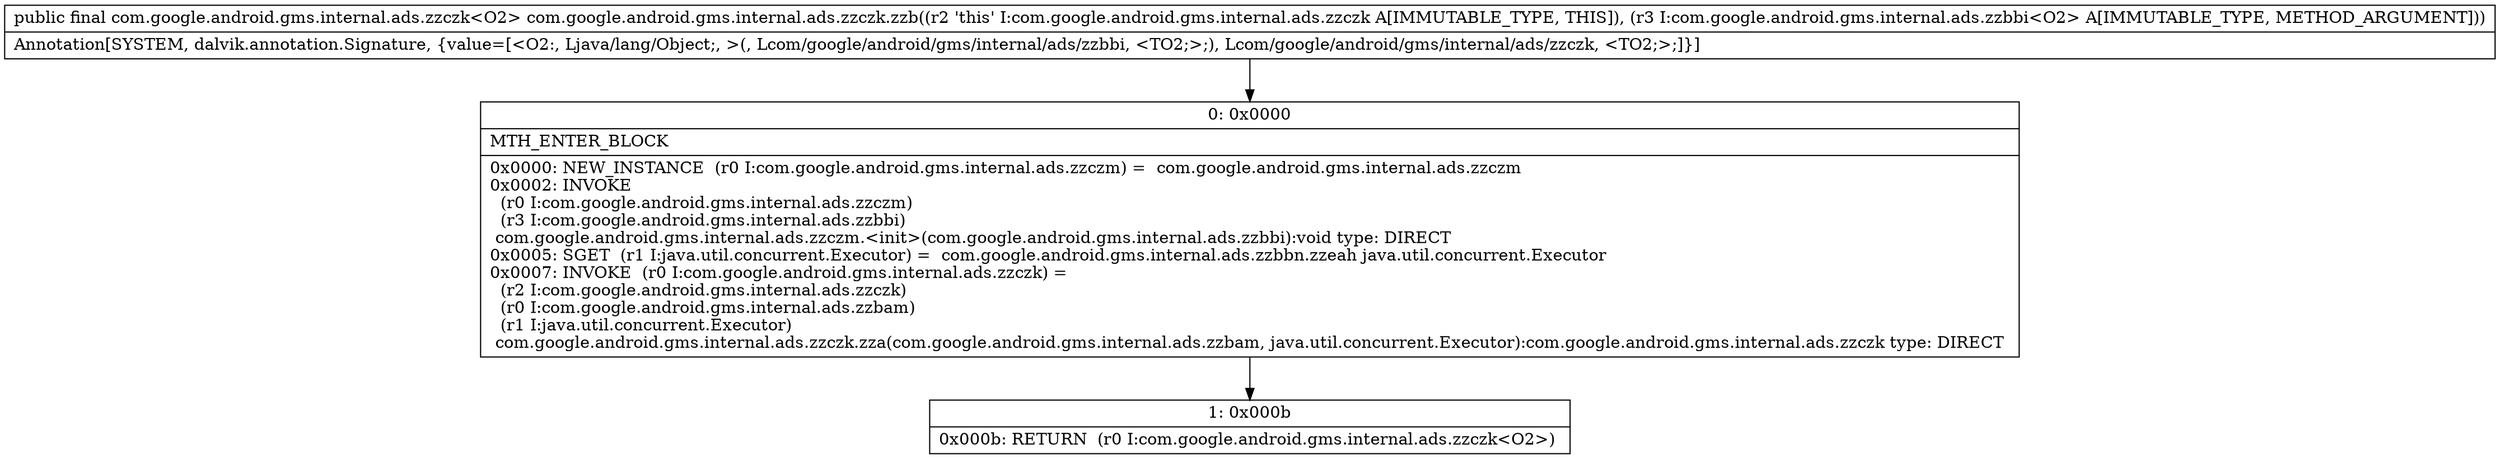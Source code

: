 digraph "CFG forcom.google.android.gms.internal.ads.zzczk.zzb(Lcom\/google\/android\/gms\/internal\/ads\/zzbbi;)Lcom\/google\/android\/gms\/internal\/ads\/zzczk;" {
Node_0 [shape=record,label="{0\:\ 0x0000|MTH_ENTER_BLOCK\l|0x0000: NEW_INSTANCE  (r0 I:com.google.android.gms.internal.ads.zzczm) =  com.google.android.gms.internal.ads.zzczm \l0x0002: INVOKE  \l  (r0 I:com.google.android.gms.internal.ads.zzczm)\l  (r3 I:com.google.android.gms.internal.ads.zzbbi)\l com.google.android.gms.internal.ads.zzczm.\<init\>(com.google.android.gms.internal.ads.zzbbi):void type: DIRECT \l0x0005: SGET  (r1 I:java.util.concurrent.Executor) =  com.google.android.gms.internal.ads.zzbbn.zzeah java.util.concurrent.Executor \l0x0007: INVOKE  (r0 I:com.google.android.gms.internal.ads.zzczk) = \l  (r2 I:com.google.android.gms.internal.ads.zzczk)\l  (r0 I:com.google.android.gms.internal.ads.zzbam)\l  (r1 I:java.util.concurrent.Executor)\l com.google.android.gms.internal.ads.zzczk.zza(com.google.android.gms.internal.ads.zzbam, java.util.concurrent.Executor):com.google.android.gms.internal.ads.zzczk type: DIRECT \l}"];
Node_1 [shape=record,label="{1\:\ 0x000b|0x000b: RETURN  (r0 I:com.google.android.gms.internal.ads.zzczk\<O2\>) \l}"];
MethodNode[shape=record,label="{public final com.google.android.gms.internal.ads.zzczk\<O2\> com.google.android.gms.internal.ads.zzczk.zzb((r2 'this' I:com.google.android.gms.internal.ads.zzczk A[IMMUTABLE_TYPE, THIS]), (r3 I:com.google.android.gms.internal.ads.zzbbi\<O2\> A[IMMUTABLE_TYPE, METHOD_ARGUMENT]))  | Annotation[SYSTEM, dalvik.annotation.Signature, \{value=[\<O2:, Ljava\/lang\/Object;, \>(, Lcom\/google\/android\/gms\/internal\/ads\/zzbbi, \<TO2;\>;), Lcom\/google\/android\/gms\/internal\/ads\/zzczk, \<TO2;\>;]\}]\l}"];
MethodNode -> Node_0;
Node_0 -> Node_1;
}

